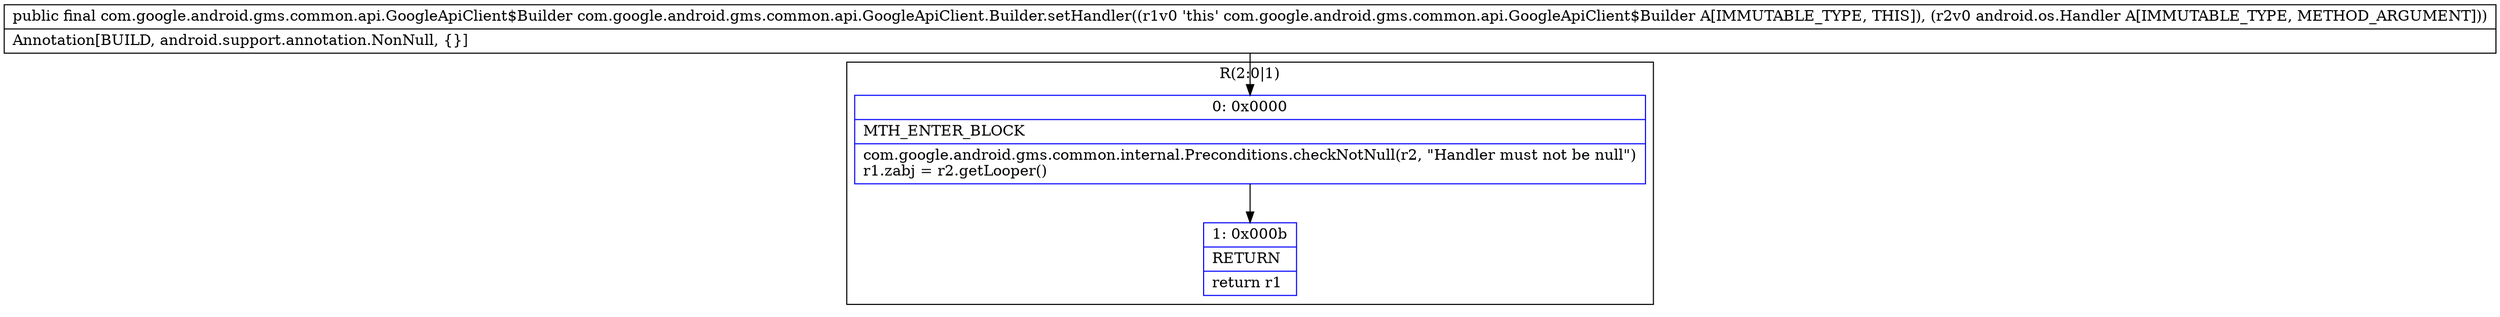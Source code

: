 digraph "CFG forcom.google.android.gms.common.api.GoogleApiClient.Builder.setHandler(Landroid\/os\/Handler;)Lcom\/google\/android\/gms\/common\/api\/GoogleApiClient$Builder;" {
subgraph cluster_Region_1823690099 {
label = "R(2:0|1)";
node [shape=record,color=blue];
Node_0 [shape=record,label="{0\:\ 0x0000|MTH_ENTER_BLOCK\l|com.google.android.gms.common.internal.Preconditions.checkNotNull(r2, \"Handler must not be null\")\lr1.zabj = r2.getLooper()\l}"];
Node_1 [shape=record,label="{1\:\ 0x000b|RETURN\l|return r1\l}"];
}
MethodNode[shape=record,label="{public final com.google.android.gms.common.api.GoogleApiClient$Builder com.google.android.gms.common.api.GoogleApiClient.Builder.setHandler((r1v0 'this' com.google.android.gms.common.api.GoogleApiClient$Builder A[IMMUTABLE_TYPE, THIS]), (r2v0 android.os.Handler A[IMMUTABLE_TYPE, METHOD_ARGUMENT]))  | Annotation[BUILD, android.support.annotation.NonNull, \{\}]\l}"];
MethodNode -> Node_0;
Node_0 -> Node_1;
}

